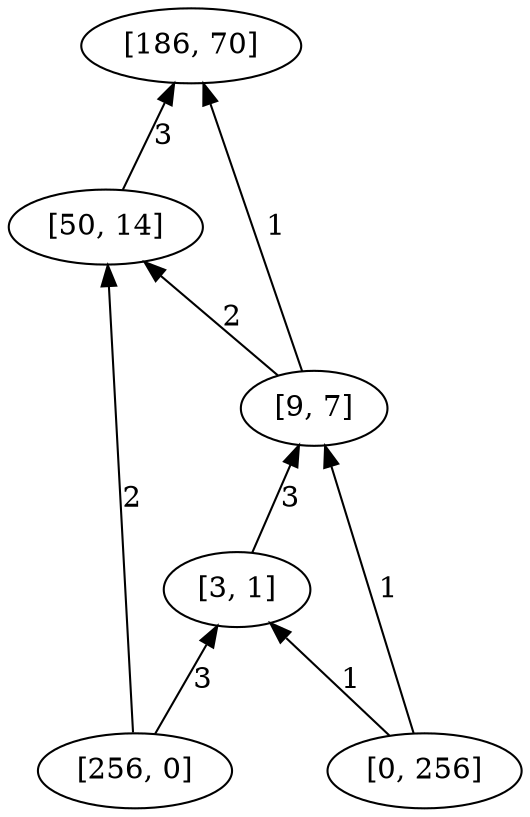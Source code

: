 digraph "DD" { 
rankdir = "BT" 
graph [ ordering = "out"];
5001 -> 2[label = "2"];
5001 -> 4[label = "3"];
5002 -> 3[label = "1"];
5002 -> 4[label = "1"];
2 -> 1[label = "3"];
3 -> 1[label = "1"];
3 -> 2[label = "2"];
4 -> 3[label = "3"];
5001 [label = "[256, 0]",  shape = oval]
5002 [label = "[0, 256]",  shape = oval]
1 [label = "[186, 70]",  shape = oval]
2 [label = "[50, 14]",  shape = oval]
3 [label = "[9, 7]",  shape = oval]
4 [label = "[3, 1]",  shape = oval]
}
